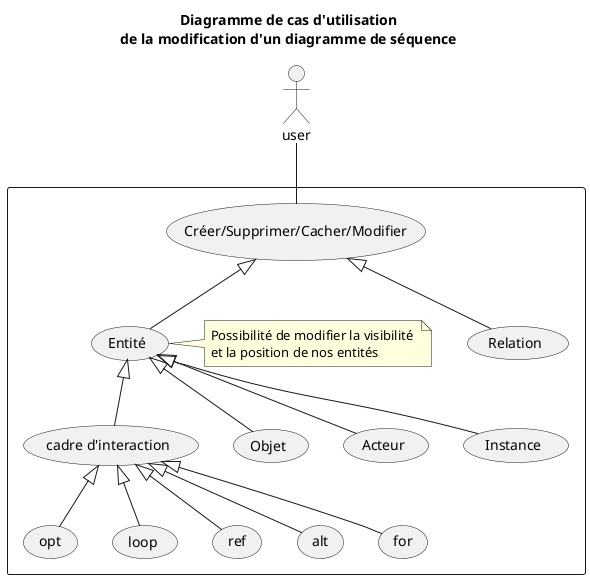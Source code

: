 @startuml
title Diagramme de cas d'utilisation\nde la modification d'un diagramme de séquence

actor user

rectangle {

        (Créer/Supprimer/Cacher/Modifier) as (edit)
        (cadre d'interaction) as (AjtInter)

        :user: -- (edit)

        (edit) <|-- (Entité)
        (edit) <|-- (Relation)
        (Entité) <|--(Objet)
        (Entité) <|-- (Acteur)
        (Entité) <|-- (Instance)
        (Entité) <|-- (AjtInter)
		
	(AjtInter) <|-- (opt)
	(AjtInter) <|-- (loop)
	(AjtInter) <|-- (ref)
	(AjtInter) <|-- (alt)
	(AjtInter) <|-- (for)
		
        note right of (Entité)
            Possibilité de modifier la visibilité 
            et la position de nos entités
	end note
		
}

@enduml